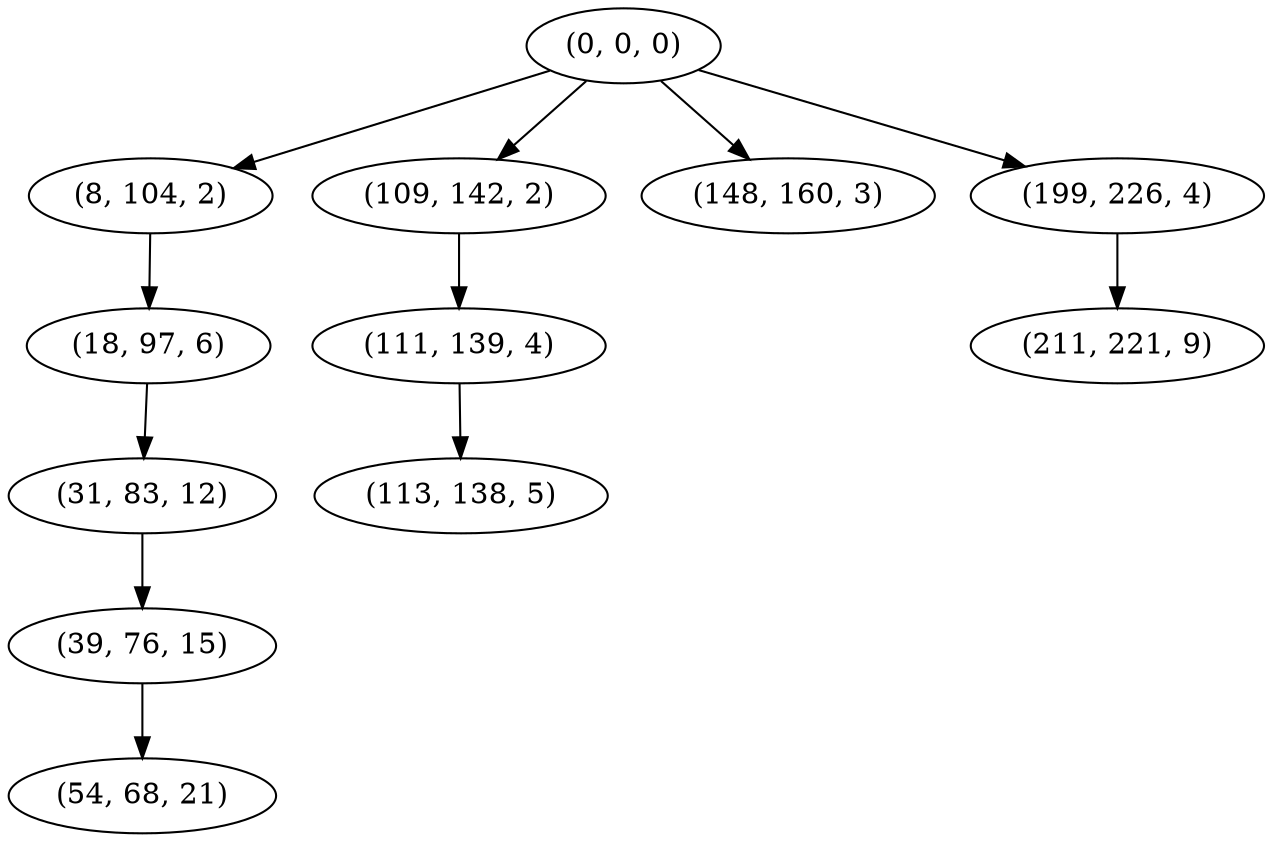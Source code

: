 digraph tree {
    "(0, 0, 0)";
    "(8, 104, 2)";
    "(18, 97, 6)";
    "(31, 83, 12)";
    "(39, 76, 15)";
    "(54, 68, 21)";
    "(109, 142, 2)";
    "(111, 139, 4)";
    "(113, 138, 5)";
    "(148, 160, 3)";
    "(199, 226, 4)";
    "(211, 221, 9)";
    "(0, 0, 0)" -> "(8, 104, 2)";
    "(0, 0, 0)" -> "(109, 142, 2)";
    "(0, 0, 0)" -> "(148, 160, 3)";
    "(0, 0, 0)" -> "(199, 226, 4)";
    "(8, 104, 2)" -> "(18, 97, 6)";
    "(18, 97, 6)" -> "(31, 83, 12)";
    "(31, 83, 12)" -> "(39, 76, 15)";
    "(39, 76, 15)" -> "(54, 68, 21)";
    "(109, 142, 2)" -> "(111, 139, 4)";
    "(111, 139, 4)" -> "(113, 138, 5)";
    "(199, 226, 4)" -> "(211, 221, 9)";
}
